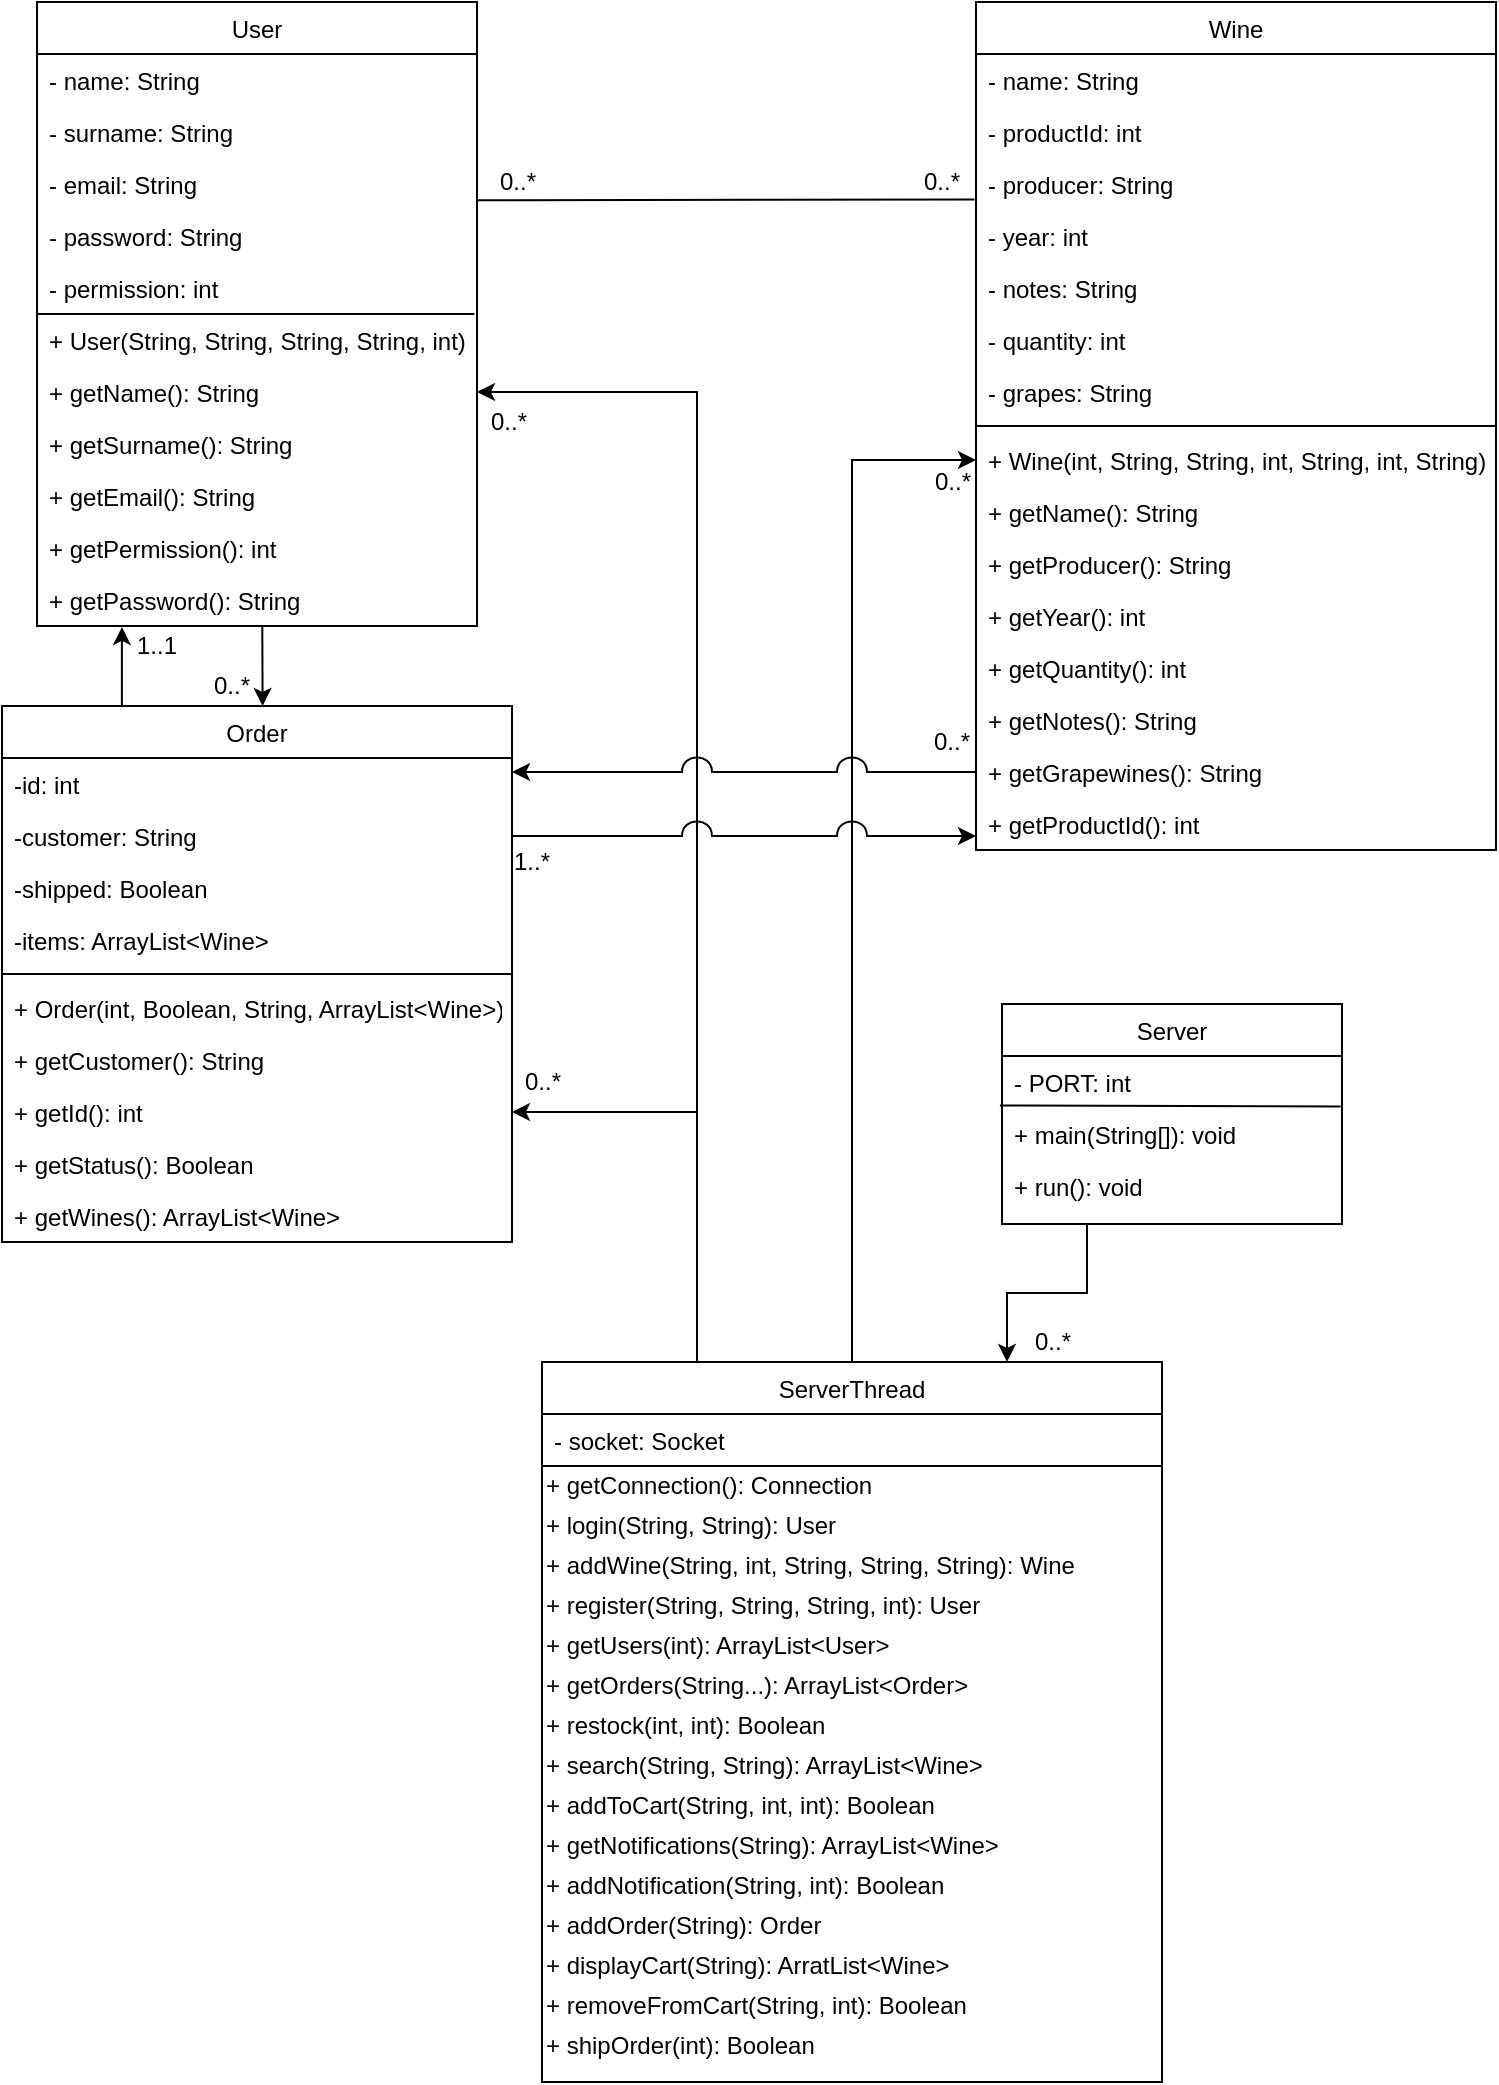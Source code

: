 <mxfile version="14.0.1" type="github">
  <diagram id="C5RBs43oDa-KdzZeNtuy" name="Page-1">
    <mxGraphModel dx="1422" dy="1963" grid="1" gridSize="10" guides="1" tooltips="1" connect="1" arrows="1" fold="1" page="1" pageScale="1" pageWidth="827" pageHeight="1169" math="0" shadow="0">
      <root>
        <mxCell id="WIyWlLk6GJQsqaUBKTNV-0" />
        <mxCell id="WIyWlLk6GJQsqaUBKTNV-1" parent="WIyWlLk6GJQsqaUBKTNV-0" />
        <mxCell id="zkfFHV4jXpPFQw0GAbJ--6" value="Order" style="swimlane;fontStyle=0;align=center;verticalAlign=top;childLayout=stackLayout;horizontal=1;startSize=26;horizontalStack=0;resizeParent=1;resizeLast=0;collapsible=1;marginBottom=0;rounded=0;shadow=0;strokeWidth=1;" parent="WIyWlLk6GJQsqaUBKTNV-1" vertex="1">
          <mxGeometry x="80" y="-788" width="255" height="268" as="geometry">
            <mxRectangle x="165" y="-780" width="160" height="26" as="alternateBounds" />
          </mxGeometry>
        </mxCell>
        <mxCell id="zkfFHV4jXpPFQw0GAbJ--7" value="-id: int" style="text;align=left;verticalAlign=top;spacingLeft=4;spacingRight=4;overflow=hidden;rotatable=0;points=[[0,0.5],[1,0.5]];portConstraint=eastwest;" parent="zkfFHV4jXpPFQw0GAbJ--6" vertex="1">
          <mxGeometry y="26" width="255" height="26" as="geometry" />
        </mxCell>
        <mxCell id="zkfFHV4jXpPFQw0GAbJ--8" value="-customer: String" style="text;align=left;verticalAlign=top;spacingLeft=4;spacingRight=4;overflow=hidden;rotatable=0;points=[[0,0.5],[1,0.5]];portConstraint=eastwest;rounded=0;shadow=0;html=0;" parent="zkfFHV4jXpPFQw0GAbJ--6" vertex="1">
          <mxGeometry y="52" width="255" height="26" as="geometry" />
        </mxCell>
        <mxCell id="KHxgYw2skOJuKb-MiLeZ-36" value="-shipped: Boolean" style="text;align=left;verticalAlign=top;spacingLeft=4;spacingRight=4;overflow=hidden;rotatable=0;points=[[0,0.5],[1,0.5]];portConstraint=eastwest;rounded=0;shadow=0;html=0;" parent="zkfFHV4jXpPFQw0GAbJ--6" vertex="1">
          <mxGeometry y="78" width="255" height="26" as="geometry" />
        </mxCell>
        <mxCell id="KHxgYw2skOJuKb-MiLeZ-37" value="-items: ArrayList&lt;Wine&gt;" style="text;align=left;verticalAlign=top;spacingLeft=4;spacingRight=4;overflow=hidden;rotatable=0;points=[[0,0.5],[1,0.5]];portConstraint=eastwest;rounded=0;shadow=0;html=0;" parent="zkfFHV4jXpPFQw0GAbJ--6" vertex="1">
          <mxGeometry y="104" width="255" height="26" as="geometry" />
        </mxCell>
        <mxCell id="uwY0wLbw6s4nwy8BjF1J-2" value="" style="line;strokeWidth=1;fillColor=none;align=left;verticalAlign=middle;spacingTop=-1;spacingLeft=3;spacingRight=3;rotatable=0;labelPosition=right;points=[];portConstraint=eastwest;" parent="zkfFHV4jXpPFQw0GAbJ--6" vertex="1">
          <mxGeometry y="130" width="255" height="8" as="geometry" />
        </mxCell>
        <mxCell id="uwY0wLbw6s4nwy8BjF1J-0" value="+ Order(int, Boolean, String, ArrayList&lt;Wine&gt;)" style="text;align=left;verticalAlign=top;spacingLeft=4;spacingRight=4;overflow=hidden;rotatable=0;points=[[0,0.5],[1,0.5]];portConstraint=eastwest;rounded=0;shadow=0;html=0;" parent="zkfFHV4jXpPFQw0GAbJ--6" vertex="1">
          <mxGeometry y="138" width="255" height="26" as="geometry" />
        </mxCell>
        <mxCell id="KHxgYw2skOJuKb-MiLeZ-44" value="+ getCustomer(): String" style="text;align=left;verticalAlign=top;spacingLeft=4;spacingRight=4;overflow=hidden;rotatable=0;points=[[0,0.5],[1,0.5]];portConstraint=eastwest;rounded=0;shadow=0;html=0;" parent="zkfFHV4jXpPFQw0GAbJ--6" vertex="1">
          <mxGeometry y="164" width="255" height="26" as="geometry" />
        </mxCell>
        <mxCell id="KHxgYw2skOJuKb-MiLeZ-42" value="+ getId(): int" style="text;align=left;verticalAlign=top;spacingLeft=4;spacingRight=4;overflow=hidden;rotatable=0;points=[[0,0.5],[1,0.5]];portConstraint=eastwest;rounded=0;shadow=0;html=0;" parent="zkfFHV4jXpPFQw0GAbJ--6" vertex="1">
          <mxGeometry y="190" width="255" height="26" as="geometry" />
        </mxCell>
        <mxCell id="KHxgYw2skOJuKb-MiLeZ-43" value="+ getStatus(): Boolean" style="text;align=left;verticalAlign=top;spacingLeft=4;spacingRight=4;overflow=hidden;rotatable=0;points=[[0,0.5],[1,0.5]];portConstraint=eastwest;rounded=0;shadow=0;html=0;" parent="zkfFHV4jXpPFQw0GAbJ--6" vertex="1">
          <mxGeometry y="216" width="255" height="26" as="geometry" />
        </mxCell>
        <mxCell id="KHxgYw2skOJuKb-MiLeZ-41" value="+ getWines(): ArrayList&lt;Wine&gt;" style="text;align=left;verticalAlign=top;spacingLeft=4;spacingRight=4;overflow=hidden;rotatable=0;points=[[0,0.5],[1,0.5]];portConstraint=eastwest;rounded=0;shadow=0;html=0;" parent="zkfFHV4jXpPFQw0GAbJ--6" vertex="1">
          <mxGeometry y="242" width="255" height="26" as="geometry" />
        </mxCell>
        <mxCell id="zkfFHV4jXpPFQw0GAbJ--17" value="Wine" style="swimlane;fontStyle=0;align=center;verticalAlign=top;childLayout=stackLayout;horizontal=1;startSize=26;horizontalStack=0;resizeParent=1;resizeLast=0;collapsible=1;marginBottom=0;rounded=0;shadow=0;strokeWidth=1;" parent="WIyWlLk6GJQsqaUBKTNV-1" vertex="1">
          <mxGeometry x="567" y="-1140" width="260" height="424" as="geometry">
            <mxRectangle x="550" y="140" width="160" height="26" as="alternateBounds" />
          </mxGeometry>
        </mxCell>
        <mxCell id="zkfFHV4jXpPFQw0GAbJ--18" value="- name: String" style="text;align=left;verticalAlign=top;spacingLeft=4;spacingRight=4;overflow=hidden;rotatable=0;points=[[0,0.5],[1,0.5]];portConstraint=eastwest;" parent="zkfFHV4jXpPFQw0GAbJ--17" vertex="1">
          <mxGeometry y="26" width="260" height="26" as="geometry" />
        </mxCell>
        <mxCell id="zkfFHV4jXpPFQw0GAbJ--19" value="- productId: int" style="text;align=left;verticalAlign=top;spacingLeft=4;spacingRight=4;overflow=hidden;rotatable=0;points=[[0,0.5],[1,0.5]];portConstraint=eastwest;rounded=0;shadow=0;html=0;" parent="zkfFHV4jXpPFQw0GAbJ--17" vertex="1">
          <mxGeometry y="52" width="260" height="26" as="geometry" />
        </mxCell>
        <mxCell id="zkfFHV4jXpPFQw0GAbJ--20" value="- producer: String" style="text;align=left;verticalAlign=top;spacingLeft=4;spacingRight=4;overflow=hidden;rotatable=0;points=[[0,0.5],[1,0.5]];portConstraint=eastwest;rounded=0;shadow=0;html=0;" parent="zkfFHV4jXpPFQw0GAbJ--17" vertex="1">
          <mxGeometry y="78" width="260" height="26" as="geometry" />
        </mxCell>
        <mxCell id="zkfFHV4jXpPFQw0GAbJ--21" value="- year: int" style="text;align=left;verticalAlign=top;spacingLeft=4;spacingRight=4;overflow=hidden;rotatable=0;points=[[0,0.5],[1,0.5]];portConstraint=eastwest;rounded=0;shadow=0;html=0;" parent="zkfFHV4jXpPFQw0GAbJ--17" vertex="1">
          <mxGeometry y="104" width="260" height="26" as="geometry" />
        </mxCell>
        <mxCell id="zkfFHV4jXpPFQw0GAbJ--22" value="- notes: String" style="text;align=left;verticalAlign=top;spacingLeft=4;spacingRight=4;overflow=hidden;rotatable=0;points=[[0,0.5],[1,0.5]];portConstraint=eastwest;rounded=0;shadow=0;html=0;" parent="zkfFHV4jXpPFQw0GAbJ--17" vertex="1">
          <mxGeometry y="130" width="260" height="26" as="geometry" />
        </mxCell>
        <mxCell id="KHxgYw2skOJuKb-MiLeZ-4" value="- quantity: int" style="text;align=left;verticalAlign=top;spacingLeft=4;spacingRight=4;overflow=hidden;rotatable=0;points=[[0,0.5],[1,0.5]];portConstraint=eastwest;rounded=0;shadow=0;html=0;" parent="zkfFHV4jXpPFQw0GAbJ--17" vertex="1">
          <mxGeometry y="156" width="260" height="26" as="geometry" />
        </mxCell>
        <mxCell id="KHxgYw2skOJuKb-MiLeZ-5" value="- grapes: String" style="text;align=left;verticalAlign=top;spacingLeft=4;spacingRight=4;overflow=hidden;rotatable=0;points=[[0,0.5],[1,0.5]];portConstraint=eastwest;rounded=0;shadow=0;html=0;" parent="zkfFHV4jXpPFQw0GAbJ--17" vertex="1">
          <mxGeometry y="182" width="260" height="26" as="geometry" />
        </mxCell>
        <mxCell id="uwY0wLbw6s4nwy8BjF1J-11" value="" style="line;strokeWidth=1;fillColor=none;align=left;verticalAlign=middle;spacingTop=-1;spacingLeft=3;spacingRight=3;rotatable=0;labelPosition=right;points=[];portConstraint=eastwest;" parent="zkfFHV4jXpPFQw0GAbJ--17" vertex="1">
          <mxGeometry y="208" width="260" height="8" as="geometry" />
        </mxCell>
        <mxCell id="KHxgYw2skOJuKb-MiLeZ-7" value="+ Wine(int, String, String, int, String, int, String)" style="text;align=left;verticalAlign=top;spacingLeft=4;spacingRight=4;overflow=hidden;rotatable=0;points=[[0,0.5],[1,0.5]];portConstraint=eastwest;rounded=0;shadow=0;html=0;" parent="zkfFHV4jXpPFQw0GAbJ--17" vertex="1">
          <mxGeometry y="216" width="260" height="26" as="geometry" />
        </mxCell>
        <mxCell id="uwY0wLbw6s4nwy8BjF1J-6" value="+ getName(): String" style="text;align=left;verticalAlign=top;spacingLeft=4;spacingRight=4;overflow=hidden;rotatable=0;points=[[0,0.5],[1,0.5]];portConstraint=eastwest;rounded=0;shadow=0;html=0;" parent="zkfFHV4jXpPFQw0GAbJ--17" vertex="1">
          <mxGeometry y="242" width="260" height="26" as="geometry" />
        </mxCell>
        <mxCell id="KHxgYw2skOJuKb-MiLeZ-8" value="+ getProducer(): String" style="text;align=left;verticalAlign=top;spacingLeft=4;spacingRight=4;overflow=hidden;rotatable=0;points=[[0,0.5],[1,0.5]];portConstraint=eastwest;rounded=0;shadow=0;html=0;" parent="zkfFHV4jXpPFQw0GAbJ--17" vertex="1">
          <mxGeometry y="268" width="260" height="26" as="geometry" />
        </mxCell>
        <mxCell id="KHxgYw2skOJuKb-MiLeZ-10" value="+ getYear(): int" style="text;align=left;verticalAlign=top;spacingLeft=4;spacingRight=4;overflow=hidden;rotatable=0;points=[[0,0.5],[1,0.5]];portConstraint=eastwest;rounded=0;shadow=0;html=0;" parent="zkfFHV4jXpPFQw0GAbJ--17" vertex="1">
          <mxGeometry y="294" width="260" height="26" as="geometry" />
        </mxCell>
        <mxCell id="KHxgYw2skOJuKb-MiLeZ-12" value="+ getQuantity(): int" style="text;align=left;verticalAlign=top;spacingLeft=4;spacingRight=4;overflow=hidden;rotatable=0;points=[[0,0.5],[1,0.5]];portConstraint=eastwest;rounded=0;shadow=0;html=0;" parent="zkfFHV4jXpPFQw0GAbJ--17" vertex="1">
          <mxGeometry y="320" width="260" height="26" as="geometry" />
        </mxCell>
        <mxCell id="KHxgYw2skOJuKb-MiLeZ-9" value="+ getNotes(): String" style="text;align=left;verticalAlign=top;spacingLeft=4;spacingRight=4;overflow=hidden;rotatable=0;points=[[0,0.5],[1,0.5]];portConstraint=eastwest;rounded=0;shadow=0;html=0;" parent="zkfFHV4jXpPFQw0GAbJ--17" vertex="1">
          <mxGeometry y="346" width="260" height="26" as="geometry" />
        </mxCell>
        <mxCell id="KHxgYw2skOJuKb-MiLeZ-11" value="+ getGrapewines(): String" style="text;align=left;verticalAlign=top;spacingLeft=4;spacingRight=4;overflow=hidden;rotatable=0;points=[[0,0.5],[1,0.5]];portConstraint=eastwest;rounded=0;shadow=0;html=0;" parent="zkfFHV4jXpPFQw0GAbJ--17" vertex="1">
          <mxGeometry y="372" width="260" height="26" as="geometry" />
        </mxCell>
        <mxCell id="KHxgYw2skOJuKb-MiLeZ-13" value="+ getProductId(): int" style="text;align=left;verticalAlign=top;spacingLeft=4;spacingRight=4;overflow=hidden;rotatable=0;points=[[0,0.5],[1,0.5]];portConstraint=eastwest;rounded=0;shadow=0;html=0;" parent="zkfFHV4jXpPFQw0GAbJ--17" vertex="1">
          <mxGeometry y="398" width="260" height="26" as="geometry" />
        </mxCell>
        <mxCell id="KHxgYw2skOJuKb-MiLeZ-16" value="User" style="swimlane;fontStyle=0;align=center;verticalAlign=top;childLayout=stackLayout;horizontal=1;startSize=26;horizontalStack=0;resizeParent=1;resizeLast=0;collapsible=1;marginBottom=0;rounded=0;shadow=0;strokeWidth=1;" parent="WIyWlLk6GJQsqaUBKTNV-1" vertex="1">
          <mxGeometry x="97.5" y="-1140" width="220" height="312" as="geometry">
            <mxRectangle x="550" y="140" width="160" height="26" as="alternateBounds" />
          </mxGeometry>
        </mxCell>
        <mxCell id="KHxgYw2skOJuKb-MiLeZ-17" value="- name: String" style="text;align=left;verticalAlign=top;spacingLeft=4;spacingRight=4;overflow=hidden;rotatable=0;points=[[0,0.5],[1,0.5]];portConstraint=eastwest;" parent="KHxgYw2skOJuKb-MiLeZ-16" vertex="1">
          <mxGeometry y="26" width="220" height="26" as="geometry" />
        </mxCell>
        <mxCell id="KHxgYw2skOJuKb-MiLeZ-18" value="- surname: String" style="text;align=left;verticalAlign=top;spacingLeft=4;spacingRight=4;overflow=hidden;rotatable=0;points=[[0,0.5],[1,0.5]];portConstraint=eastwest;rounded=0;shadow=0;html=0;" parent="KHxgYw2skOJuKb-MiLeZ-16" vertex="1">
          <mxGeometry y="52" width="220" height="26" as="geometry" />
        </mxCell>
        <mxCell id="KHxgYw2skOJuKb-MiLeZ-19" value="- email: String" style="text;align=left;verticalAlign=top;spacingLeft=4;spacingRight=4;overflow=hidden;rotatable=0;points=[[0,0.5],[1,0.5]];portConstraint=eastwest;rounded=0;shadow=0;html=0;" parent="KHxgYw2skOJuKb-MiLeZ-16" vertex="1">
          <mxGeometry y="78" width="220" height="26" as="geometry" />
        </mxCell>
        <mxCell id="KHxgYw2skOJuKb-MiLeZ-20" value="- password: String" style="text;align=left;verticalAlign=top;spacingLeft=4;spacingRight=4;overflow=hidden;rotatable=0;points=[[0,0.5],[1,0.5]];portConstraint=eastwest;rounded=0;shadow=0;html=0;" parent="KHxgYw2skOJuKb-MiLeZ-16" vertex="1">
          <mxGeometry y="104" width="220" height="26" as="geometry" />
        </mxCell>
        <mxCell id="KHxgYw2skOJuKb-MiLeZ-32" value="" style="endArrow=none;html=1;entryX=0.994;entryY=0;entryDx=0;entryDy=0;entryPerimeter=0;" parent="KHxgYw2skOJuKb-MiLeZ-16" target="KHxgYw2skOJuKb-MiLeZ-25" edge="1">
          <mxGeometry width="50" height="50" relative="1" as="geometry">
            <mxPoint y="156" as="sourcePoint" />
            <mxPoint x="50" y="106" as="targetPoint" />
          </mxGeometry>
        </mxCell>
        <mxCell id="KHxgYw2skOJuKb-MiLeZ-21" value="- permission: int" style="text;align=left;verticalAlign=top;spacingLeft=4;spacingRight=4;overflow=hidden;rotatable=0;points=[[0,0.5],[1,0.5]];portConstraint=eastwest;rounded=0;shadow=0;html=0;" parent="KHxgYw2skOJuKb-MiLeZ-16" vertex="1">
          <mxGeometry y="130" width="220" height="26" as="geometry" />
        </mxCell>
        <mxCell id="KHxgYw2skOJuKb-MiLeZ-25" value="+ User(String, String, String, String, int)" style="text;align=left;verticalAlign=top;spacingLeft=4;spacingRight=4;overflow=hidden;rotatable=0;points=[[0,0.5],[1,0.5]];portConstraint=eastwest;rounded=0;shadow=0;html=0;" parent="KHxgYw2skOJuKb-MiLeZ-16" vertex="1">
          <mxGeometry y="156" width="220" height="26" as="geometry" />
        </mxCell>
        <mxCell id="uwY0wLbw6s4nwy8BjF1J-1" value="+ getName(): String" style="text;align=left;verticalAlign=top;spacingLeft=4;spacingRight=4;overflow=hidden;rotatable=0;points=[[0,0.5],[1,0.5]];portConstraint=eastwest;rounded=0;shadow=0;html=0;" parent="KHxgYw2skOJuKb-MiLeZ-16" vertex="1">
          <mxGeometry y="182" width="220" height="26" as="geometry" />
        </mxCell>
        <mxCell id="KHxgYw2skOJuKb-MiLeZ-28" value="+ getSurname(): String" style="text;align=left;verticalAlign=top;spacingLeft=4;spacingRight=4;overflow=hidden;rotatable=0;points=[[0,0.5],[1,0.5]];portConstraint=eastwest;rounded=0;shadow=0;html=0;" parent="KHxgYw2skOJuKb-MiLeZ-16" vertex="1">
          <mxGeometry y="208" width="220" height="26" as="geometry" />
        </mxCell>
        <mxCell id="KHxgYw2skOJuKb-MiLeZ-35" value="+ getEmail(): String" style="text;align=left;verticalAlign=top;spacingLeft=4;spacingRight=4;overflow=hidden;rotatable=0;points=[[0,0.5],[1,0.5]];portConstraint=eastwest;rounded=0;shadow=0;html=0;" parent="KHxgYw2skOJuKb-MiLeZ-16" vertex="1">
          <mxGeometry y="234" width="220" height="26" as="geometry" />
        </mxCell>
        <mxCell id="KHxgYw2skOJuKb-MiLeZ-34" value="+ getPermission(): int" style="text;align=left;verticalAlign=top;spacingLeft=4;spacingRight=4;overflow=hidden;rotatable=0;points=[[0,0.5],[1,0.5]];portConstraint=eastwest;rounded=0;shadow=0;html=0;" parent="KHxgYw2skOJuKb-MiLeZ-16" vertex="1">
          <mxGeometry y="260" width="220" height="26" as="geometry" />
        </mxCell>
        <mxCell id="KHxgYw2skOJuKb-MiLeZ-33" value="+ getPassword(): String" style="text;align=left;verticalAlign=top;spacingLeft=4;spacingRight=4;overflow=hidden;rotatable=0;points=[[0,0.5],[1,0.5]];portConstraint=eastwest;rounded=0;shadow=0;html=0;" parent="KHxgYw2skOJuKb-MiLeZ-16" vertex="1">
          <mxGeometry y="286" width="220" height="26" as="geometry" />
        </mxCell>
        <mxCell id="uwY0wLbw6s4nwy8BjF1J-12" style="edgeStyle=orthogonalEdgeStyle;rounded=0;orthogonalLoop=1;jettySize=auto;html=1;exitX=0.25;exitY=0;exitDx=0;exitDy=0;entryX=1;entryY=0.5;entryDx=0;entryDy=0;startArrow=none;startFill=0;endArrow=classic;endFill=1;jumpStyle=arc;jumpSize=15;" parent="WIyWlLk6GJQsqaUBKTNV-1" source="KHxgYw2skOJuKb-MiLeZ-70" target="KHxgYw2skOJuKb-MiLeZ-42" edge="1">
          <mxGeometry relative="1" as="geometry" />
        </mxCell>
        <mxCell id="uwY0wLbw6s4nwy8BjF1J-20" style="edgeStyle=orthogonalEdgeStyle;rounded=0;sketch=0;jumpStyle=arc;jumpSize=15;orthogonalLoop=1;jettySize=auto;html=1;exitX=0.25;exitY=0;exitDx=0;exitDy=0;entryX=1;entryY=0.5;entryDx=0;entryDy=0;startArrow=none;startFill=0;endArrow=classic;endFill=1;" parent="WIyWlLk6GJQsqaUBKTNV-1" source="KHxgYw2skOJuKb-MiLeZ-70" target="uwY0wLbw6s4nwy8BjF1J-1" edge="1">
          <mxGeometry relative="1" as="geometry">
            <Array as="points">
              <mxPoint x="427" y="-945" />
            </Array>
          </mxGeometry>
        </mxCell>
        <mxCell id="uwY0wLbw6s4nwy8BjF1J-22" style="edgeStyle=orthogonalEdgeStyle;rounded=0;sketch=0;jumpStyle=arc;jumpSize=15;orthogonalLoop=1;jettySize=auto;html=1;exitX=0.5;exitY=0;exitDx=0;exitDy=0;entryX=0;entryY=0.5;entryDx=0;entryDy=0;startArrow=none;startFill=0;endArrow=classic;endFill=1;" parent="WIyWlLk6GJQsqaUBKTNV-1" source="KHxgYw2skOJuKb-MiLeZ-70" target="KHxgYw2skOJuKb-MiLeZ-7" edge="1">
          <mxGeometry relative="1" as="geometry" />
        </mxCell>
        <mxCell id="KHxgYw2skOJuKb-MiLeZ-70" value="ServerThread" style="swimlane;fontStyle=0;align=center;verticalAlign=top;childLayout=stackLayout;horizontal=1;startSize=26;horizontalStack=0;resizeParent=1;resizeLast=0;collapsible=1;marginBottom=0;rounded=0;shadow=0;strokeWidth=1;" parent="WIyWlLk6GJQsqaUBKTNV-1" vertex="1">
          <mxGeometry x="350" y="-460" width="310" height="360" as="geometry">
            <mxRectangle x="130" y="380" width="160" height="26" as="alternateBounds" />
          </mxGeometry>
        </mxCell>
        <mxCell id="KHxgYw2skOJuKb-MiLeZ-71" value="- socket: Socket" style="text;align=left;verticalAlign=top;spacingLeft=4;spacingRight=4;overflow=hidden;rotatable=0;points=[[0,0.5],[1,0.5]];portConstraint=eastwest;" parent="KHxgYw2skOJuKb-MiLeZ-70" vertex="1">
          <mxGeometry y="26" width="310" height="26" as="geometry" />
        </mxCell>
        <mxCell id="KHxgYw2skOJuKb-MiLeZ-75" value="" style="endArrow=none;html=1;entryX=1;entryY=0;entryDx=0;entryDy=0;exitX=0;exitY=0;exitDx=0;exitDy=0;" parent="KHxgYw2skOJuKb-MiLeZ-70" source="KHxgYw2skOJuKb-MiLeZ-47" target="KHxgYw2skOJuKb-MiLeZ-47" edge="1">
          <mxGeometry width="50" height="50" relative="1" as="geometry">
            <mxPoint x="-2" y="130" as="sourcePoint" />
            <mxPoint x="572.28" y="123.24" as="targetPoint" />
          </mxGeometry>
        </mxCell>
        <mxCell id="KHxgYw2skOJuKb-MiLeZ-47" value="+ getConnection(): Connection" style="text;html=1;strokeColor=none;fillColor=none;align=left;verticalAlign=middle;whiteSpace=wrap;rounded=0;" parent="KHxgYw2skOJuKb-MiLeZ-70" vertex="1">
          <mxGeometry y="52" width="310" height="20" as="geometry" />
        </mxCell>
        <mxCell id="KHxgYw2skOJuKb-MiLeZ-49" value="+ login(String, String): User" style="text;html=1;strokeColor=none;fillColor=none;align=left;verticalAlign=middle;whiteSpace=wrap;rounded=0;" parent="KHxgYw2skOJuKb-MiLeZ-70" vertex="1">
          <mxGeometry y="72" width="310" height="20" as="geometry" />
        </mxCell>
        <mxCell id="KHxgYw2skOJuKb-MiLeZ-50" value="+ addWine(String, int, String, String, String): Wine" style="text;html=1;strokeColor=none;fillColor=none;align=left;verticalAlign=middle;whiteSpace=wrap;rounded=0;" parent="KHxgYw2skOJuKb-MiLeZ-70" vertex="1">
          <mxGeometry y="92" width="310" height="20" as="geometry" />
        </mxCell>
        <mxCell id="KHxgYw2skOJuKb-MiLeZ-51" value="+ register(String, String, String, int): User&amp;nbsp;" style="text;html=1;strokeColor=none;fillColor=none;align=left;verticalAlign=middle;whiteSpace=wrap;rounded=0;" parent="KHxgYw2skOJuKb-MiLeZ-70" vertex="1">
          <mxGeometry y="112" width="310" height="20" as="geometry" />
        </mxCell>
        <mxCell id="KHxgYw2skOJuKb-MiLeZ-52" value="+ getUsers(int): ArrayList&amp;lt;User&amp;gt;" style="text;html=1;strokeColor=none;fillColor=none;align=left;verticalAlign=middle;whiteSpace=wrap;rounded=0;" parent="KHxgYw2skOJuKb-MiLeZ-70" vertex="1">
          <mxGeometry y="132" width="310" height="20" as="geometry" />
        </mxCell>
        <mxCell id="KHxgYw2skOJuKb-MiLeZ-53" value="+ getOrders(String...): ArrayList&amp;lt;Order&amp;gt;" style="text;html=1;strokeColor=none;fillColor=none;align=left;verticalAlign=middle;whiteSpace=wrap;rounded=0;" parent="KHxgYw2skOJuKb-MiLeZ-70" vertex="1">
          <mxGeometry y="152" width="310" height="20" as="geometry" />
        </mxCell>
        <mxCell id="KHxgYw2skOJuKb-MiLeZ-54" value="+ restock(int, int): Boolean" style="text;html=1;strokeColor=none;fillColor=none;align=left;verticalAlign=middle;whiteSpace=wrap;rounded=0;" parent="KHxgYw2skOJuKb-MiLeZ-70" vertex="1">
          <mxGeometry y="172" width="310" height="20" as="geometry" />
        </mxCell>
        <mxCell id="KHxgYw2skOJuKb-MiLeZ-55" value="+ search(String, String): ArrayList&amp;lt;Wine&amp;gt;" style="text;html=1;strokeColor=none;fillColor=none;align=left;verticalAlign=middle;whiteSpace=wrap;rounded=0;" parent="KHxgYw2skOJuKb-MiLeZ-70" vertex="1">
          <mxGeometry y="192" width="310" height="20" as="geometry" />
        </mxCell>
        <mxCell id="KHxgYw2skOJuKb-MiLeZ-56" value="+ addToCart(String, int, int): Boolean" style="text;html=1;strokeColor=none;fillColor=none;align=left;verticalAlign=middle;whiteSpace=wrap;rounded=0;" parent="KHxgYw2skOJuKb-MiLeZ-70" vertex="1">
          <mxGeometry y="212" width="310" height="20" as="geometry" />
        </mxCell>
        <mxCell id="KHxgYw2skOJuKb-MiLeZ-57" value="+ getNotifications(String): ArrayList&amp;lt;Wine&amp;gt;" style="text;html=1;strokeColor=none;fillColor=none;align=left;verticalAlign=middle;whiteSpace=wrap;rounded=0;" parent="KHxgYw2skOJuKb-MiLeZ-70" vertex="1">
          <mxGeometry y="232" width="310" height="20" as="geometry" />
        </mxCell>
        <mxCell id="KHxgYw2skOJuKb-MiLeZ-58" value="+ addNotification(String, int): Boolean" style="text;html=1;strokeColor=none;fillColor=none;align=left;verticalAlign=middle;whiteSpace=wrap;rounded=0;" parent="KHxgYw2skOJuKb-MiLeZ-70" vertex="1">
          <mxGeometry y="252" width="310" height="20" as="geometry" />
        </mxCell>
        <mxCell id="KHxgYw2skOJuKb-MiLeZ-59" value="+ addOrder(String): Order" style="text;html=1;strokeColor=none;fillColor=none;align=left;verticalAlign=middle;whiteSpace=wrap;rounded=0;" parent="KHxgYw2skOJuKb-MiLeZ-70" vertex="1">
          <mxGeometry y="272" width="310" height="20" as="geometry" />
        </mxCell>
        <mxCell id="KHxgYw2skOJuKb-MiLeZ-60" value="+ displayCart(String): ArratList&amp;lt;Wine&amp;gt;" style="text;html=1;strokeColor=none;fillColor=none;align=left;verticalAlign=middle;whiteSpace=wrap;rounded=0;" parent="KHxgYw2skOJuKb-MiLeZ-70" vertex="1">
          <mxGeometry y="292" width="310" height="20" as="geometry" />
        </mxCell>
        <mxCell id="KHxgYw2skOJuKb-MiLeZ-61" value="+ removeFromCart(String, int): Boolean" style="text;html=1;strokeColor=none;fillColor=none;align=left;verticalAlign=middle;whiteSpace=wrap;rounded=0;" parent="KHxgYw2skOJuKb-MiLeZ-70" vertex="1">
          <mxGeometry y="312" width="310" height="20" as="geometry" />
        </mxCell>
        <mxCell id="KHxgYw2skOJuKb-MiLeZ-62" value="+ shipOrder(int): Boolean" style="text;html=1;strokeColor=none;fillColor=none;align=left;verticalAlign=middle;whiteSpace=wrap;rounded=0;" parent="KHxgYw2skOJuKb-MiLeZ-70" vertex="1">
          <mxGeometry y="332" width="310" height="20" as="geometry" />
        </mxCell>
        <mxCell id="uwY0wLbw6s4nwy8BjF1J-9" style="edgeStyle=orthogonalEdgeStyle;rounded=0;orthogonalLoop=1;jettySize=auto;html=1;exitX=0.25;exitY=1;exitDx=0;exitDy=0;entryX=0.75;entryY=0;entryDx=0;entryDy=0;endArrow=classic;endFill=1;startArrow=none;startFill=0;" parent="WIyWlLk6GJQsqaUBKTNV-1" source="KHxgYw2skOJuKb-MiLeZ-80" target="KHxgYw2skOJuKb-MiLeZ-70" edge="1">
          <mxGeometry relative="1" as="geometry" />
        </mxCell>
        <mxCell id="KHxgYw2skOJuKb-MiLeZ-80" value="Server" style="swimlane;fontStyle=0;align=center;verticalAlign=top;childLayout=stackLayout;horizontal=1;startSize=26;horizontalStack=0;resizeParent=1;resizeLast=0;collapsible=1;marginBottom=0;rounded=0;shadow=0;strokeWidth=1;" parent="WIyWlLk6GJQsqaUBKTNV-1" vertex="1">
          <mxGeometry x="580" y="-639" width="170" height="110" as="geometry">
            <mxRectangle x="130" y="380" width="160" height="26" as="alternateBounds" />
          </mxGeometry>
        </mxCell>
        <mxCell id="KHxgYw2skOJuKb-MiLeZ-81" value="- PORT: int" style="text;align=left;verticalAlign=top;spacingLeft=4;spacingRight=4;overflow=hidden;rotatable=0;points=[[0,0.5],[1,0.5]];portConstraint=eastwest;" parent="KHxgYw2skOJuKb-MiLeZ-80" vertex="1">
          <mxGeometry y="26" width="170" height="26" as="geometry" />
        </mxCell>
        <mxCell id="KHxgYw2skOJuKb-MiLeZ-85" value="" style="endArrow=none;html=1;exitX=-0.006;exitY=0.951;exitDx=0;exitDy=0;entryX=0.996;entryY=0.973;entryDx=0;entryDy=0;exitPerimeter=0;entryPerimeter=0;" parent="KHxgYw2skOJuKb-MiLeZ-80" source="KHxgYw2skOJuKb-MiLeZ-81" target="KHxgYw2skOJuKb-MiLeZ-81" edge="1">
          <mxGeometry width="50" height="50" relative="1" as="geometry">
            <mxPoint x="-2" y="130" as="sourcePoint" />
            <mxPoint x="169" y="52" as="targetPoint" />
          </mxGeometry>
        </mxCell>
        <mxCell id="KHxgYw2skOJuKb-MiLeZ-91" value="+ main(String[]): void" style="text;align=left;verticalAlign=top;spacingLeft=4;spacingRight=4;overflow=hidden;rotatable=0;points=[[0,0.5],[1,0.5]];portConstraint=eastwest;rounded=0;shadow=0;html=0;" parent="KHxgYw2skOJuKb-MiLeZ-80" vertex="1">
          <mxGeometry y="52" width="170" height="26" as="geometry" />
        </mxCell>
        <mxCell id="KHxgYw2skOJuKb-MiLeZ-92" value="+ run(): void" style="text;align=left;verticalAlign=top;spacingLeft=4;spacingRight=4;overflow=hidden;rotatable=0;points=[[0,0.5],[1,0.5]];portConstraint=eastwest;rounded=0;shadow=0;html=0;" parent="KHxgYw2skOJuKb-MiLeZ-80" vertex="1">
          <mxGeometry y="78" width="170" height="26" as="geometry" />
        </mxCell>
        <mxCell id="KHxgYw2skOJuKb-MiLeZ-97" value="0..*" style="text;html=1;strokeColor=none;fillColor=none;align=center;verticalAlign=middle;whiteSpace=wrap;rounded=0;" parent="WIyWlLk6GJQsqaUBKTNV-1" vertex="1">
          <mxGeometry x="540" y="-1060" width="20" height="20" as="geometry" />
        </mxCell>
        <mxCell id="KHxgYw2skOJuKb-MiLeZ-98" value="0..*" style="text;html=1;strokeColor=none;fillColor=none;align=center;verticalAlign=middle;whiteSpace=wrap;rounded=0;" parent="WIyWlLk6GJQsqaUBKTNV-1" vertex="1">
          <mxGeometry x="327.5" y="-1060" width="20" height="20" as="geometry" />
        </mxCell>
        <mxCell id="KHxgYw2skOJuKb-MiLeZ-102" value="0..*" style="text;html=1;strokeColor=none;fillColor=none;align=center;verticalAlign=middle;whiteSpace=wrap;rounded=0;" parent="WIyWlLk6GJQsqaUBKTNV-1" vertex="1">
          <mxGeometry x="185" y="-808" width="20" height="20" as="geometry" />
        </mxCell>
        <mxCell id="KHxgYw2skOJuKb-MiLeZ-105" value="1..1" style="text;html=1;strokeColor=none;fillColor=none;align=center;verticalAlign=middle;whiteSpace=wrap;rounded=0;" parent="WIyWlLk6GJQsqaUBKTNV-1" vertex="1">
          <mxGeometry x="150" y="-828" width="15" height="20" as="geometry" />
        </mxCell>
        <mxCell id="KHxgYw2skOJuKb-MiLeZ-108" value="0..*" style="text;html=1;strokeColor=none;fillColor=none;align=center;verticalAlign=middle;whiteSpace=wrap;rounded=0;" parent="WIyWlLk6GJQsqaUBKTNV-1" vertex="1">
          <mxGeometry x="545" y="-780" width="20" height="20" as="geometry" />
        </mxCell>
        <mxCell id="KHxgYw2skOJuKb-MiLeZ-115" value="1..*" style="text;html=1;strokeColor=none;fillColor=none;align=center;verticalAlign=middle;whiteSpace=wrap;rounded=0;" parent="WIyWlLk6GJQsqaUBKTNV-1" vertex="1">
          <mxGeometry x="335" y="-720" width="20" height="20" as="geometry" />
        </mxCell>
        <mxCell id="uwY0wLbw6s4nwy8BjF1J-10" value="0..*" style="text;html=1;align=center;verticalAlign=middle;resizable=0;points=[];autosize=1;" parent="WIyWlLk6GJQsqaUBKTNV-1" vertex="1">
          <mxGeometry x="590" y="-480" width="30" height="20" as="geometry" />
        </mxCell>
        <mxCell id="uwY0wLbw6s4nwy8BjF1J-13" value="0..*" style="text;html=1;align=center;verticalAlign=middle;resizable=0;points=[];autosize=1;" parent="WIyWlLk6GJQsqaUBKTNV-1" vertex="1">
          <mxGeometry x="335" y="-610" width="30" height="20" as="geometry" />
        </mxCell>
        <mxCell id="uwY0wLbw6s4nwy8BjF1J-15" value="0..*" style="text;html=1;align=center;verticalAlign=middle;resizable=0;points=[];autosize=1;" parent="WIyWlLk6GJQsqaUBKTNV-1" vertex="1">
          <mxGeometry x="317.5" y="-940" width="30" height="20" as="geometry" />
        </mxCell>
        <mxCell id="uwY0wLbw6s4nwy8BjF1J-18" style="edgeStyle=orthogonalEdgeStyle;rounded=0;sketch=0;jumpStyle=arc;jumpSize=15;orthogonalLoop=1;jettySize=auto;html=1;exitX=0;exitY=0.5;exitDx=0;exitDy=0;startArrow=none;startFill=0;endArrow=classic;endFill=1;" parent="WIyWlLk6GJQsqaUBKTNV-1" source="KHxgYw2skOJuKb-MiLeZ-11" edge="1">
          <mxGeometry relative="1" as="geometry">
            <mxPoint x="335" y="-755" as="targetPoint" />
            <Array as="points">
              <mxPoint x="335" y="-755" />
            </Array>
          </mxGeometry>
        </mxCell>
        <mxCell id="uwY0wLbw6s4nwy8BjF1J-19" style="edgeStyle=orthogonalEdgeStyle;rounded=0;sketch=0;jumpStyle=arc;jumpSize=15;orthogonalLoop=1;jettySize=auto;html=1;exitX=1;exitY=0.5;exitDx=0;exitDy=0;startArrow=none;startFill=0;endArrow=classic;endFill=1;" parent="WIyWlLk6GJQsqaUBKTNV-1" source="zkfFHV4jXpPFQw0GAbJ--8" edge="1">
          <mxGeometry relative="1" as="geometry">
            <mxPoint x="567" y="-723" as="targetPoint" />
            <Array as="points">
              <mxPoint x="460" y="-723" />
              <mxPoint x="460" y="-723" />
            </Array>
          </mxGeometry>
        </mxCell>
        <mxCell id="uwY0wLbw6s4nwy8BjF1J-23" value="0..*" style="text;html=1;align=center;verticalAlign=middle;resizable=0;points=[];autosize=1;" parent="WIyWlLk6GJQsqaUBKTNV-1" vertex="1">
          <mxGeometry x="540" y="-910" width="30" height="20" as="geometry" />
        </mxCell>
        <mxCell id="a4_77Gmv5TIA0LlqhJyc-2" value="" style="endArrow=classic;html=1;exitX=0.235;exitY=0;exitDx=0;exitDy=0;exitPerimeter=0;entryX=0.193;entryY=1.019;entryDx=0;entryDy=0;entryPerimeter=0;" parent="WIyWlLk6GJQsqaUBKTNV-1" source="zkfFHV4jXpPFQw0GAbJ--6" target="KHxgYw2skOJuKb-MiLeZ-33" edge="1">
          <mxGeometry width="50" height="50" relative="1" as="geometry">
            <mxPoint x="140" y="-780" as="sourcePoint" />
            <mxPoint x="190" y="-830" as="targetPoint" />
          </mxGeometry>
        </mxCell>
        <mxCell id="a4_77Gmv5TIA0LlqhJyc-3" value="" style="endArrow=classic;html=1;exitX=0.512;exitY=1.002;exitDx=0;exitDy=0;exitPerimeter=0;entryX=0.511;entryY=0;entryDx=0;entryDy=0;entryPerimeter=0;" parent="WIyWlLk6GJQsqaUBKTNV-1" source="KHxgYw2skOJuKb-MiLeZ-33" target="zkfFHV4jXpPFQw0GAbJ--6" edge="1">
          <mxGeometry width="50" height="50" relative="1" as="geometry">
            <mxPoint x="210" y="-780" as="sourcePoint" />
            <mxPoint x="260" y="-830" as="targetPoint" />
          </mxGeometry>
        </mxCell>
        <mxCell id="a4_77Gmv5TIA0LlqhJyc-4" value="" style="endArrow=none;startArrow=none;html=1;exitX=1.001;exitY=0.813;exitDx=0;exitDy=0;exitPerimeter=0;entryX=-0.003;entryY=0.797;entryDx=0;entryDy=0;entryPerimeter=0;startFill=0;endFill=0;" parent="WIyWlLk6GJQsqaUBKTNV-1" source="KHxgYw2skOJuKb-MiLeZ-19" target="zkfFHV4jXpPFQw0GAbJ--20" edge="1">
          <mxGeometry width="50" height="50" relative="1" as="geometry">
            <mxPoint x="310" y="-990" as="sourcePoint" />
            <mxPoint x="360" y="-1040" as="targetPoint" />
          </mxGeometry>
        </mxCell>
      </root>
    </mxGraphModel>
  </diagram>
</mxfile>
